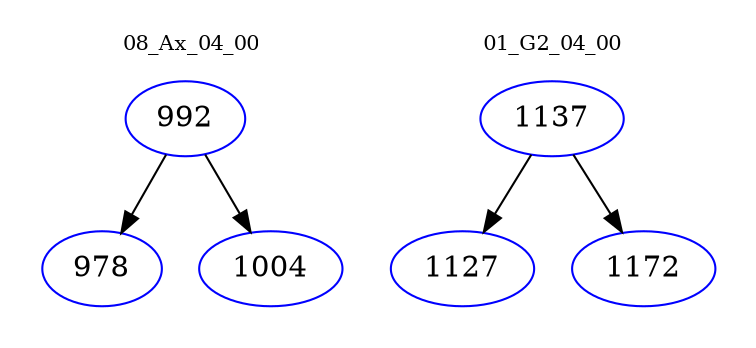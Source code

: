 digraph{
subgraph cluster_0 {
color = white
label = "08_Ax_04_00";
fontsize=10;
T0_992 [label="992", color="blue"]
T0_992 -> T0_978 [color="black"]
T0_978 [label="978", color="blue"]
T0_992 -> T0_1004 [color="black"]
T0_1004 [label="1004", color="blue"]
}
subgraph cluster_1 {
color = white
label = "01_G2_04_00";
fontsize=10;
T1_1137 [label="1137", color="blue"]
T1_1137 -> T1_1127 [color="black"]
T1_1127 [label="1127", color="blue"]
T1_1137 -> T1_1172 [color="black"]
T1_1172 [label="1172", color="blue"]
}
}
